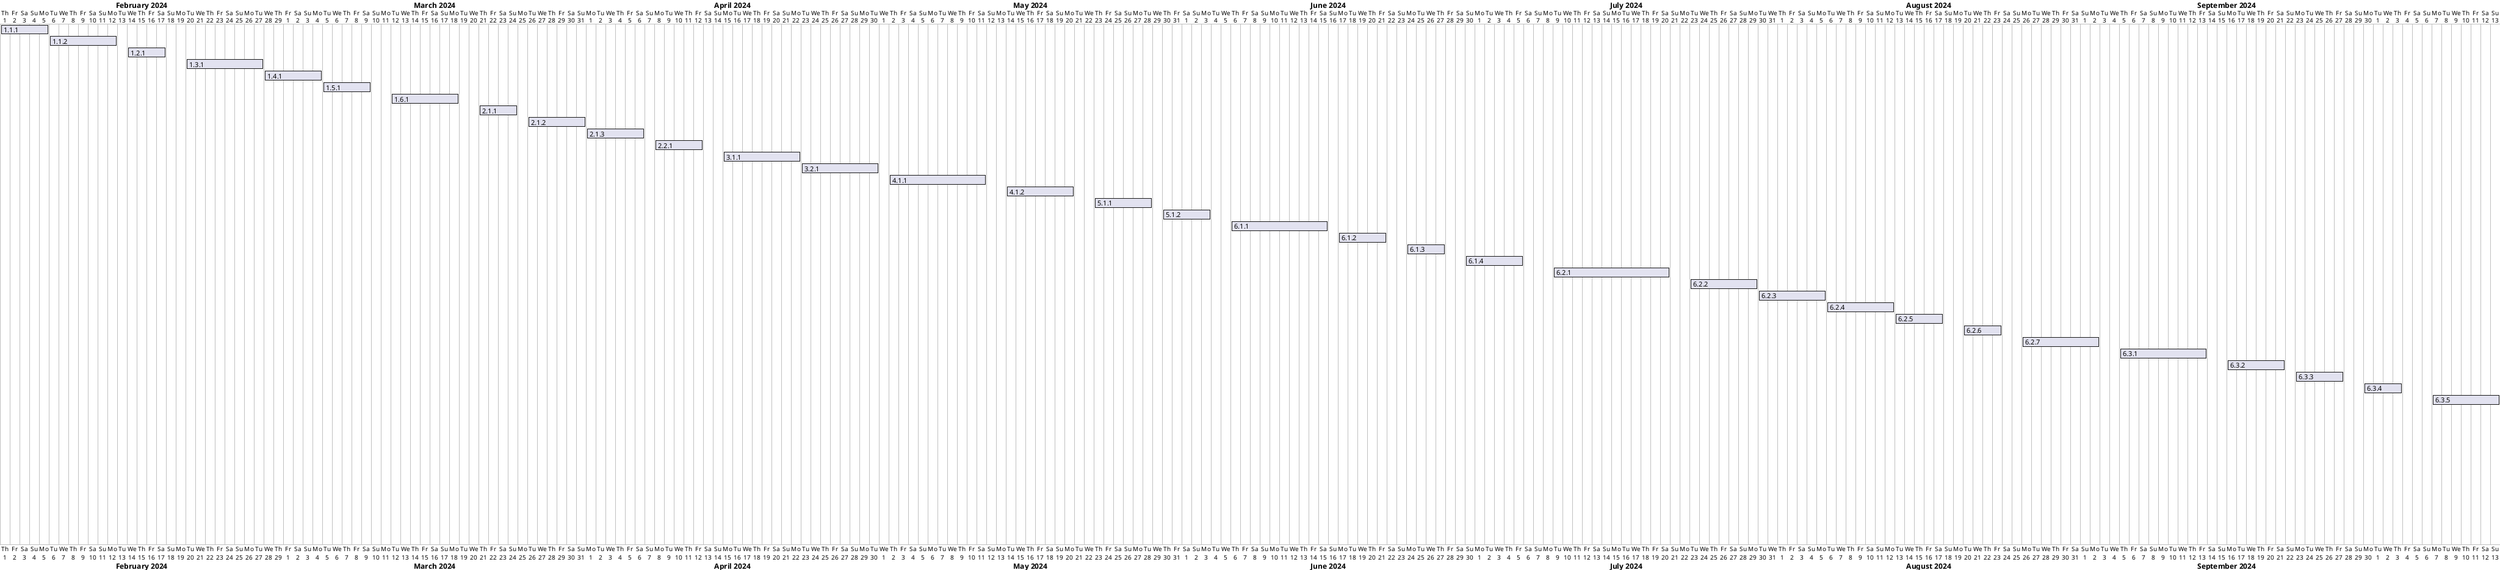 @startgantt
!define TASKHEIGHT 80
!define WORKINGHOURSPERDAY 8

[1.1.1] requires 5 days
[1.1.2] requires 7 days
[1.2.1] requires 4 days
[1.3.1] requires 8 days
[1.4.1] requires 6 days
[1.5.1] requires 5 days
[1.6.1] requires 7 days
[2.1.1] requires 4 days
[2.1.2] requires 6 days
[2.1.3] requires 6 days
[2.2.1] requires 5 days
[3.1.1] requires 8 days
[3.2.1] requires 8 days
[4.1.1] requires 10 days
[4.1.2] requires 7 days
[5.1.1] requires 6 days
[5.1.2] requires 5 days
[6.1.1] requires 10 days
[6.1.2] requires 5 days
[6.1.3] requires 4 days
[6.1.4] requires 6 days
[6.2.1] requires 12 days
[6.2.2] requires 7 days
[6.2.3] requires 7 days
[6.2.4] requires 7 days
[6.2.5] requires 5 days
[6.2.6] requires 4 days
[6.2.7] requires 8 days
[6.3.1] requires 9 days
[6.3.2] requires 6 days
[6.3.3] requires 5 days
[6.3.4] requires 4 days
[6.3.5] requires 7 days
[6.4.1] requires 10 days
[6.4.2.1] requires 4 days
[6.4.2.2] requires 4 days
[6.4.2.3] requires 4 days
[6.4.2.4] requires 4 days
[6.4.2.5] requires 4 days
[6.4.2.6] requires 4 days
[6.4.2.7] requires 4 days
[6.4.2.8] requires 4 days
[6.4.2.9] requires 4 days
[6.4.3] requires 5 days
[6.4.4] requires 5 days

Project starts 2024-02-01
[1.1.1] starts 2024-02-01
[1.1.2] starts 2024-02-06
[1.2.1] starts 2024-02-14
[1.3.1] starts 2024-02-20
[1.4.1] starts 2024-02-28
[1.5.1] starts 2024-03-05
[1.6.1] starts 2024-03-12
[2.1.1] starts 2024-03-21
[2.1.2] starts 2024-03-26
[2.1.3] starts 2024-04-01
[2.2.1] starts 2024-04-08
[3.1.1] starts 2024-04-15
[3.2.1] starts 2024-04-23
[4.1.1] starts 2024-05-02
[4.1.2] starts 2024-05-14
[5.1.1] starts 2024-05-23
[5.1.2] starts 2024-05-30
[6.1.1] starts 2024-06-06
[6.1.2] starts 2024-06-17
[6.1.3] starts 2024-06-24
[6.1.4] starts 2024-06-30
[6.2.1] starts 2024-07-09
[6.2.2] starts 2024-07-23
[6.2.3] starts 2024-07-30
[6.2.4] starts 2024-08-06
[6.2.5] starts 2024-08-13
[6.2.6] starts 2024-08-20
[6.2.7] starts 2024-08-26
[6.3.1] starts 2024-09-05
[6.3.2] starts 2024-09-16
[6.3.3] starts 2024-09-23
[6.3.4] starts 2024-09-30
[6.3.5] starts 2024-10-07
[6.4.1] starts 2024-10-18
[6.4.2.1] starts 2024-10-29
[6.4.2.2] starts 2024-11-03
[6.4.2.3] starts 2024-11-08
[6.4.2.4] starts 2024-11-13
[6.4.2.5] starts 2024-11-18
[6.4.2.6] starts 2024-11-23
[6.4.2.7] starts 2024-11-28
[6.4.2.8] starts 2024-12-03
[6.4.2.9] starts 2024-12-08
[6.4.3] starts 2024-12-13
[6.4.4] starts 2024-12-20

@endgantt
